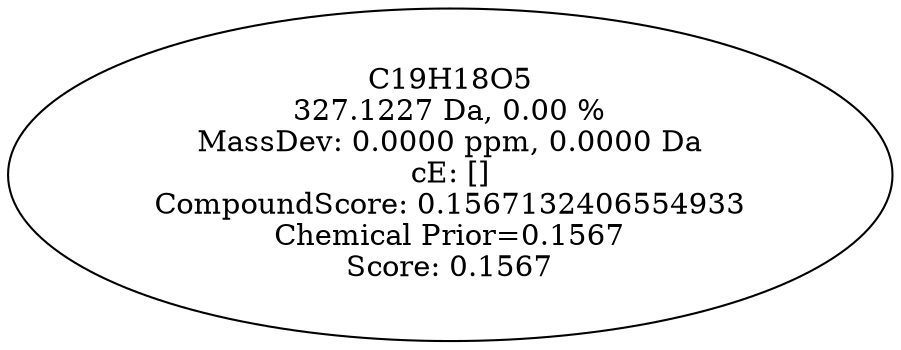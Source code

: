 strict digraph {
v1 [label="C19H18O5\n327.1227 Da, 0.00 %\nMassDev: 0.0000 ppm, 0.0000 Da\ncE: []\nCompoundScore: 0.1567132406554933\nChemical Prior=0.1567\nScore: 0.1567"];
}